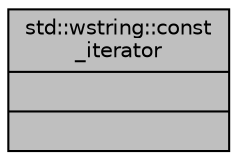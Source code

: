 digraph "std::wstring::const_iterator"
{
  edge [fontname="Helvetica",fontsize="10",labelfontname="Helvetica",labelfontsize="10"];
  node [fontname="Helvetica",fontsize="10",shape=record];
  Node332 [label="{std::wstring::const\l_iterator\n||}",height=0.2,width=0.4,color="black", fillcolor="grey75", style="filled", fontcolor="black"];
}
